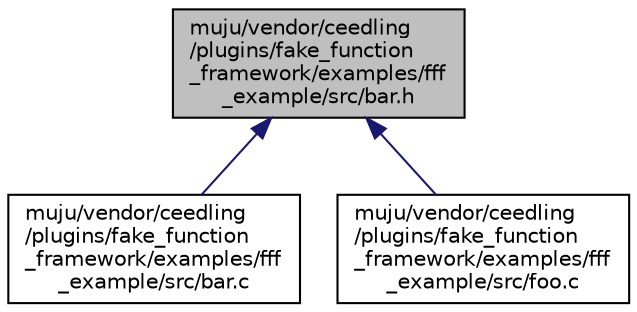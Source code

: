 digraph "muju/vendor/ceedling/plugins/fake_function_framework/examples/fff_example/src/bar.h"
{
  edge [fontname="Helvetica",fontsize="10",labelfontname="Helvetica",labelfontsize="10"];
  node [fontname="Helvetica",fontsize="10",shape=record];
  Node2 [label="muju/vendor/ceedling\l/plugins/fake_function\l_framework/examples/fff\l_example/src/bar.h",height=0.2,width=0.4,color="black", fillcolor="grey75", style="filled", fontcolor="black"];
  Node2 -> Node3 [dir="back",color="midnightblue",fontsize="10",style="solid",fontname="Helvetica"];
  Node3 [label="muju/vendor/ceedling\l/plugins/fake_function\l_framework/examples/fff\l_example/src/bar.c",height=0.2,width=0.4,color="black", fillcolor="white", style="filled",URL="$bar_8c.html"];
  Node2 -> Node4 [dir="back",color="midnightblue",fontsize="10",style="solid",fontname="Helvetica"];
  Node4 [label="muju/vendor/ceedling\l/plugins/fake_function\l_framework/examples/fff\l_example/src/foo.c",height=0.2,width=0.4,color="black", fillcolor="white", style="filled",URL="$foo_8c.html"];
}
